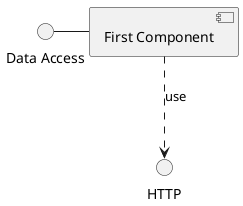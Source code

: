 @startuml
skinparam componentStyle uml2

interface "Data Access" as DA

DA - [First Component] 
[First Component] ..> HTTP : use

@enduml